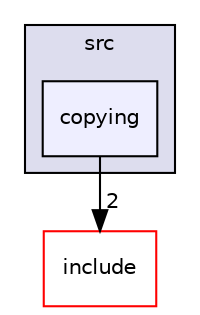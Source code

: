 digraph "copying" {
  compound=true
  node [ fontsize="10", fontname="Helvetica"];
  edge [ labelfontsize="10", labelfontname="Helvetica"];
  subgraph clusterdir_68267d1309a1af8e8297ef4c3efbcdba {
    graph [ bgcolor="#ddddee", pencolor="black", label="src" fontname="Helvetica", fontsize="10", URL="dir_68267d1309a1af8e8297ef4c3efbcdba.html"]
  dir_c5b3195012729ed0b0a74322b8c3d834 [shape=box, label="copying", style="filled", fillcolor="#eeeeff", pencolor="black", URL="dir_c5b3195012729ed0b0a74322b8c3d834.html"];
  }
  dir_d44c64559bbebec7f509842c48db8b23 [shape=box label="include" fillcolor="white" style="filled" color="red" URL="dir_d44c64559bbebec7f509842c48db8b23.html"];
  dir_c5b3195012729ed0b0a74322b8c3d834->dir_d44c64559bbebec7f509842c48db8b23 [headlabel="2", labeldistance=1.5 headhref="dir_000020_000005.html"];
}

